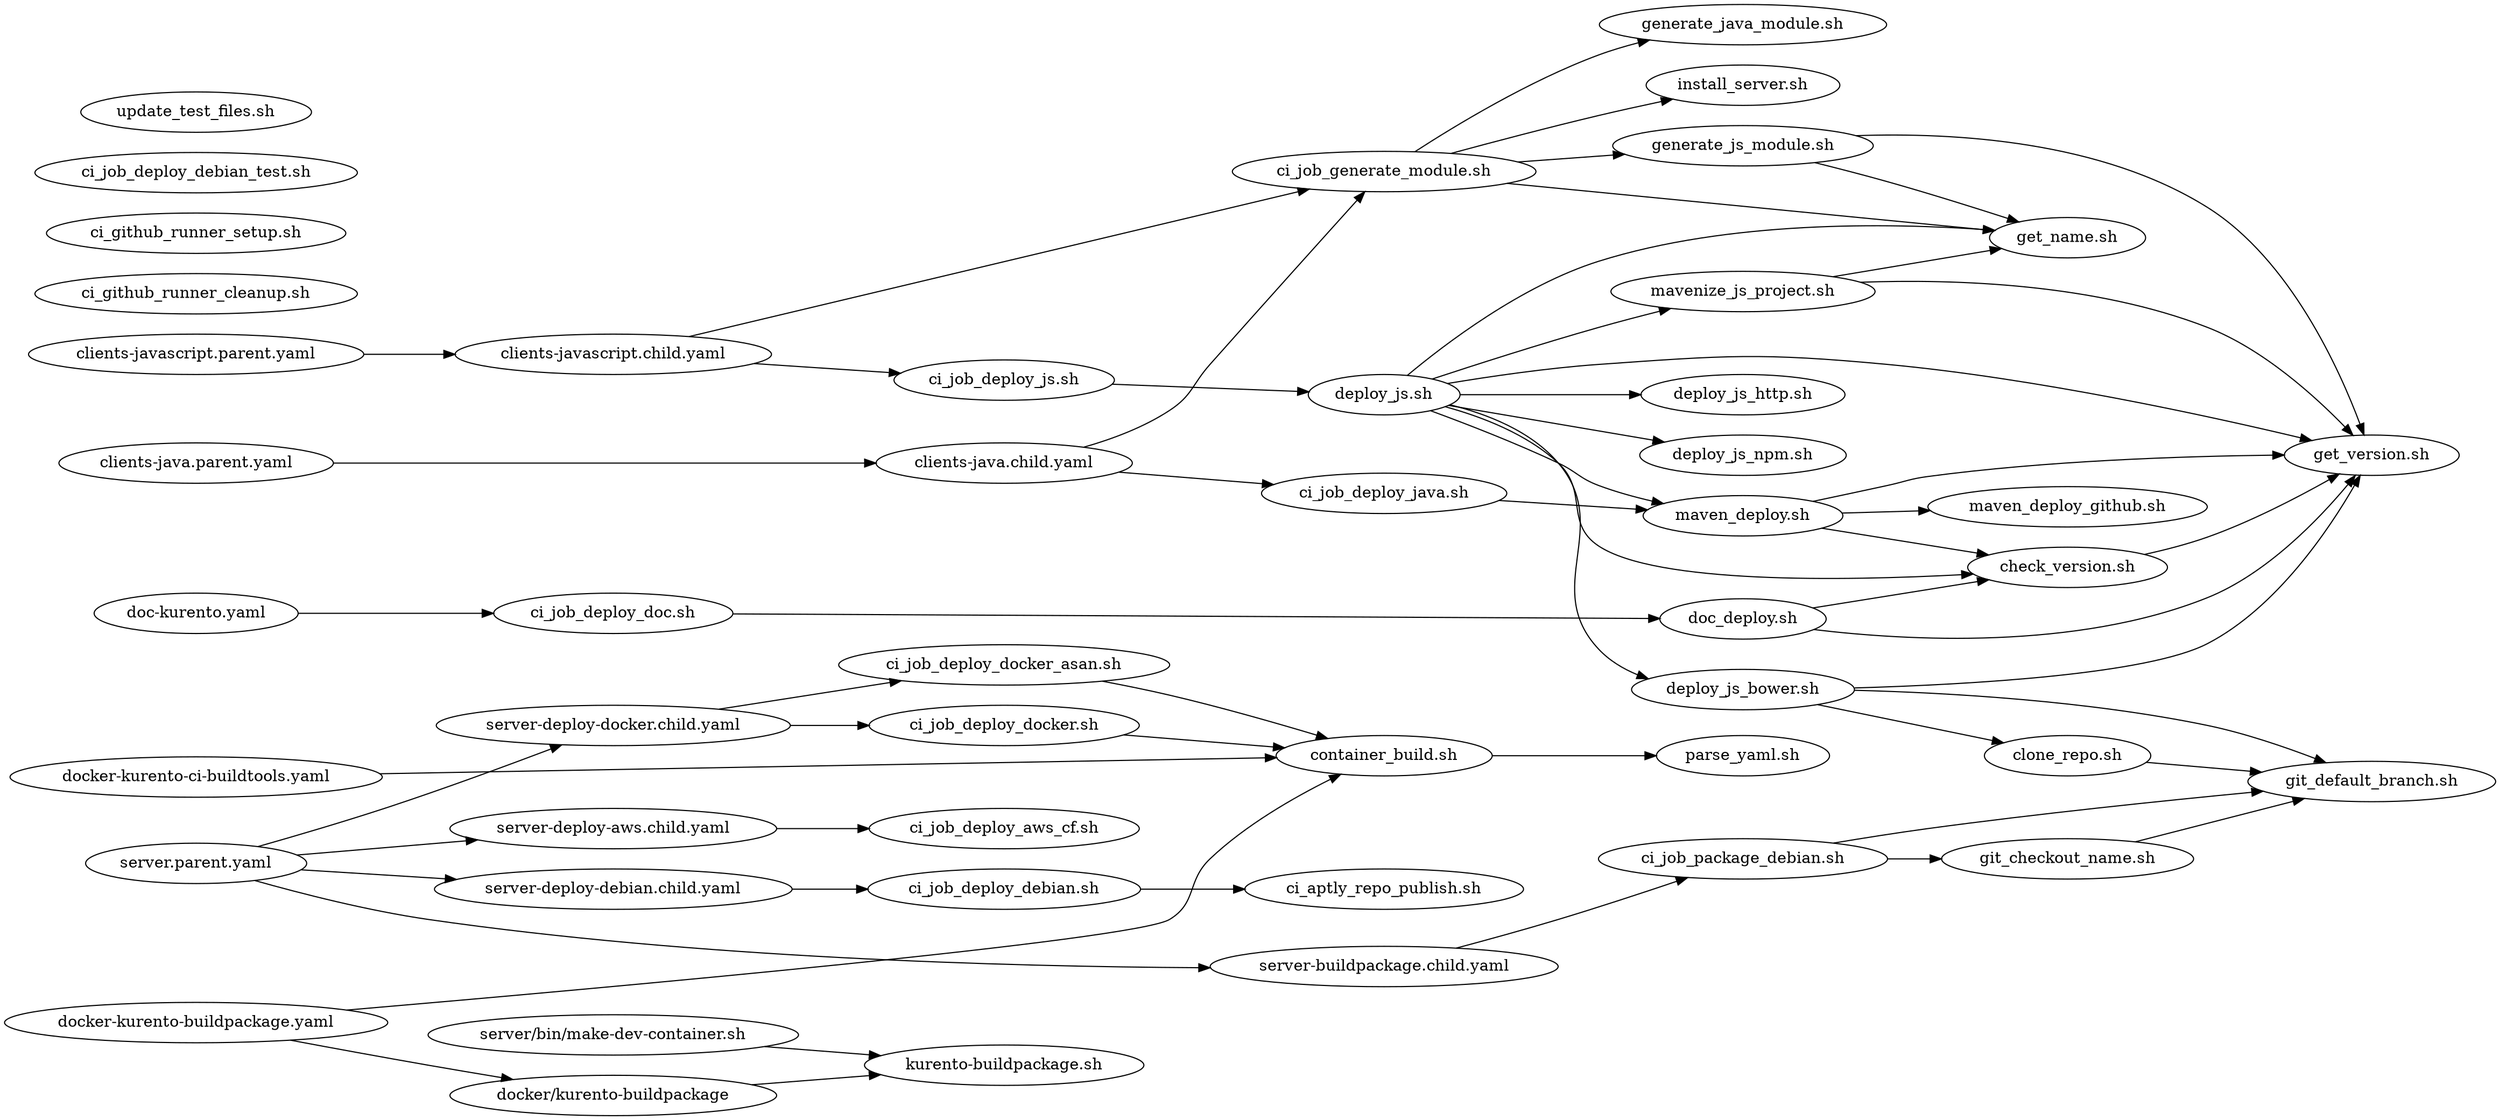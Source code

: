 digraph scripts {
  //bgcolor = "transparent";
  fontname = "Bitstream Vera Sans";
  fontsize = 8;
  rankdir = "LR";


  // GitHub Actions CI workflows
  // ===========================

  // Standalone definitions.
  // Used so these can be applied the same root rank and appear at the same level.
  {
    rank = "same";

    "clients-java.parent.yaml";
    "clients-javascript.parent.yaml";
    "doc-kurento.yaml";
    "docker-kurento-buildpackage.yaml";
    "docker-kurento-ci-buildtools.yaml";
    "server.parent.yaml";
  }

  // Root parent jobs.
  "clients-java.parent.yaml" -> {
    "clients-java.child.yaml"
  };
  "clients-javascript.parent.yaml" -> {
    "clients-javascript.child.yaml"
  };
  "doc-kurento.yaml" -> {
    "ci_job_deploy_doc.sh"
  };
  "docker-kurento-buildpackage.yaml" -> {
    "container_build.sh"
    "docker/kurento-buildpackage"
  };
  "docker-kurento-ci-buildtools.yaml" -> {
    "container_build.sh"
  };
  "server.parent.yaml" -> {
    "server-buildpackage.child.yaml"
    "server-deploy-aws.child.yaml"
    "server-deploy-debian.child.yaml"
    "server-deploy-docker.child.yaml"
  };

  // Child jobs ("reusable workflows")
  "clients-java.child.yaml" -> {
    "ci_job_deploy_java.sh"
    "ci_job_generate_module.sh"
  };
  "clients-javascript.child.yaml" -> {
    "ci_job_deploy_js.sh"
    "ci_job_generate_module.sh"
  };
  "server-buildpackage.child.yaml" -> {
    "ci_job_package_debian.sh"
  };
  "server-deploy-aws.child.yaml" -> {
    "ci_job_deploy_aws_cf.sh"
  };
  "server-deploy-debian.child.yaml" -> {
    "ci_job_deploy_debian.sh"
  };
  "server-deploy-docker.child.yaml" -> {
    "ci_job_deploy_docker.sh"
    "ci_job_deploy_docker_asan.sh"
  };


  // GitHub Actions CI job scripts
  // =============================

  "ci_aptly_repo_publish.sh";
  "ci_github_runner_cleanup.sh";
  "ci_github_runner_setup.sh";
  "ci_job_deploy_aws_cf.sh";
  "ci_job_deploy_debian_test.sh";
  "ci_job_deploy_debian.sh" -> {
    "ci_aptly_repo_publish.sh"
  };
  "ci_job_deploy_doc.sh" -> {
    "doc_deploy.sh"
  };
  "ci_job_deploy_docker.sh" -> {
    "container_build.sh"
  };
  "ci_job_deploy_docker_asan.sh" -> {
    "container_build.sh"
  };
  "ci_job_deploy_java.sh" -> {
    "maven_deploy.sh"
  };
  "ci_job_deploy_js.sh" -> {
    "deploy_js.sh"
  };
  "ci_job_generate_module.sh" -> {
    "generate_java_module.sh"
    "generate_js_module.sh"
    "get_name.sh"
    "install_server.sh"
  };
  "ci_job_package_debian.sh" -> {
    "git_checkout_name.sh"
    "git_default_branch.sh"
  };


  // Miscellaneous origins
  // =====================

  "docker/kurento-buildpackage" -> {
    "kurento-buildpackage.sh"
  };

  "server/bin/make-dev-container.sh" -> {
    "kurento-buildpackage.sh"
  };


  // Concrete CI operations
  // ======================

  "container_build.sh" -> {
    "parse_yaml.sh"
  };
  "deploy_js.sh" -> {
    "check_version.sh"
    "deploy_js_bower.sh"
    "deploy_js_http.sh"
    "deploy_js_npm.sh"
    "get_name.sh"
    "get_version.sh"
    "maven_deploy.sh"
    "mavenize_js_project.sh"
  };
  "deploy_js_bower.sh" -> {
    "clone_repo.sh"
    "get_version.sh"
    "git_default_branch.sh"
  };
  "deploy_js_http.sh";
  "deploy_js_npm.sh";
  "doc_deploy.sh" -> {
    "check_version.sh"
    "get_version.sh"
  };
  "generate_java_module.sh";
  "generate_js_module.sh" -> {
    "get_name.sh"
    "get_version.sh"
  };
  "maven_deploy.sh" -> {
    "check_version.sh"
    "get_version.sh"
    "maven_deploy_github.sh"
  };
  "maven_deploy_github.sh";
  "mavenize_js_project.sh" -> {
    "get_name.sh"
    "get_version.sh"
  };
  "kurento-buildpackage.sh";


  // Utilities
  // =========

  "check_version.sh" -> {
    "get_version.sh"
  };
  "clone_repo.sh" -> {
    "git_default_branch.sh"
  };
  "get_name.sh";
  "get_version.sh";
  "git_checkout_name.sh" -> {
    "git_default_branch.sh"
  };
  "git_default_branch.sh";
  "install_server.sh";
  "update_test_files.sh";
  "parse_yaml.sh";
}

